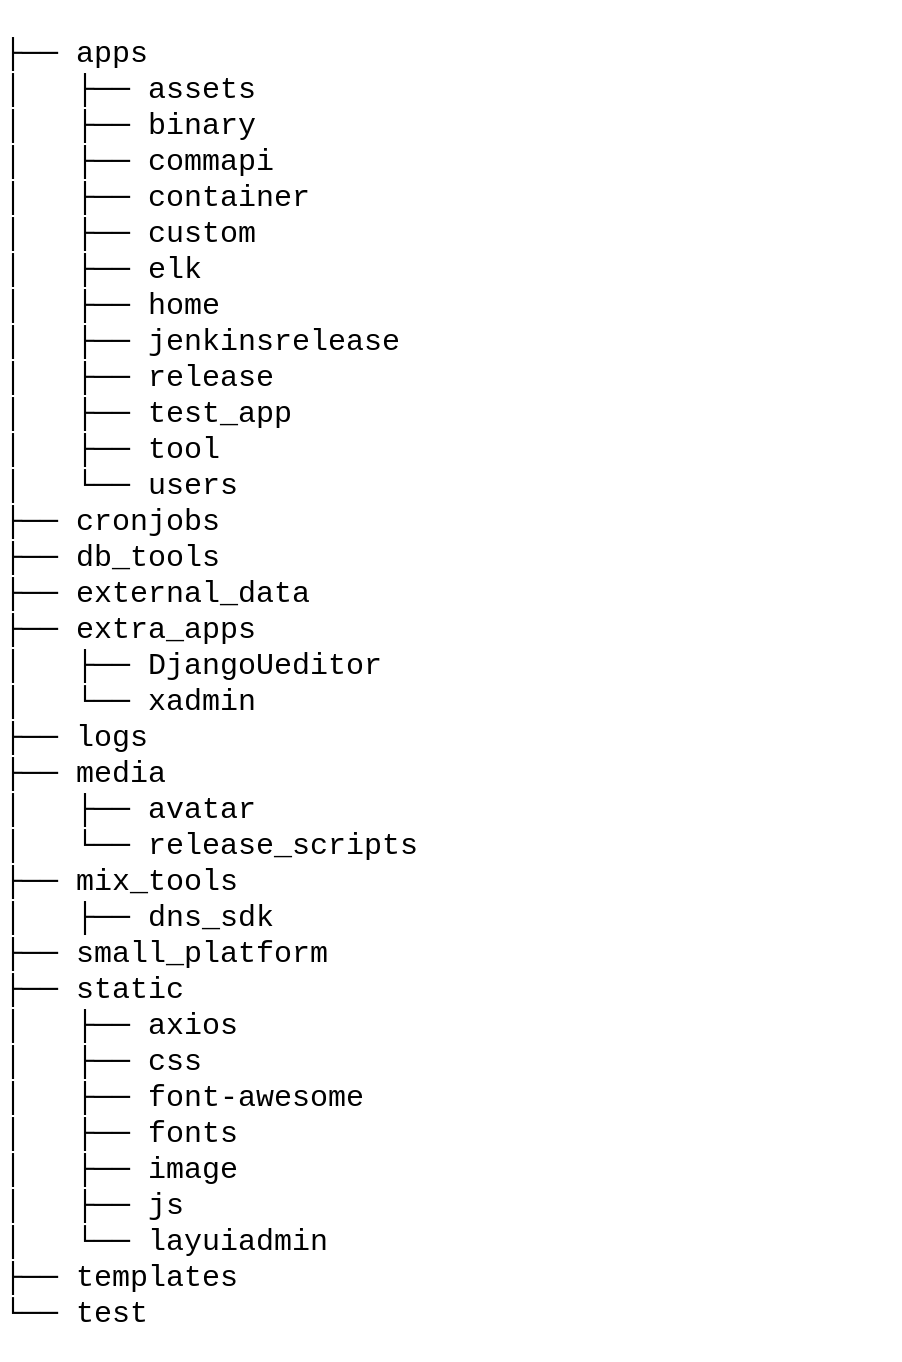 <mxfile version="20.0.1" type="github">
  <diagram id="AaV7vf_FaJcK-aO9YxgY" name="Page-1">
    <mxGraphModel dx="946" dy="614" grid="1" gridSize="10" guides="1" tooltips="1" connect="1" arrows="1" fold="1" page="1" pageScale="1" pageWidth="827" pageHeight="1169" math="0" shadow="0">
      <root>
        <mxCell id="0" />
        <mxCell id="1" parent="0" />
        <mxCell id="DRwPy5ZB0MJjWgXkHz4k-1" value="&lt;p&gt;&lt;font face=&quot;Courier New&quot;&gt;&lt;font style=&quot;font-size: 15px;&quot;&gt;├── apps&lt;br&gt;&lt;/font&gt;&lt;font style=&quot;font-size: 15px;&quot;&gt;│&amp;nbsp; &amp;nbsp;├── assets&lt;br&gt;&lt;/font&gt;&lt;font style=&quot;font-size: 15px;&quot;&gt;│&amp;nbsp; &amp;nbsp;├── binary&lt;br&gt;&lt;/font&gt;&lt;font style=&quot;font-size: 15px;&quot;&gt;│&amp;nbsp; &amp;nbsp;├── commapi&lt;br&gt;&lt;/font&gt;&lt;font style=&quot;font-size: 15px;&quot;&gt;│&amp;nbsp; &amp;nbsp;├── container&lt;br&gt;&lt;/font&gt;&lt;font style=&quot;font-size: 15px;&quot;&gt;│&amp;nbsp; &amp;nbsp;├── custom&lt;br&gt;&lt;/font&gt;&lt;font style=&quot;font-size: 15px;&quot;&gt;│&amp;nbsp; &amp;nbsp;├── elk&lt;br&gt;&lt;/font&gt;&lt;font style=&quot;font-size: 15px;&quot;&gt;│&amp;nbsp; &amp;nbsp;├── home&lt;br&gt;&lt;/font&gt;&lt;font style=&quot;font-size: 15px;&quot;&gt;│&amp;nbsp; &amp;nbsp;├── jenkinsrelease&lt;br&gt;&lt;/font&gt;&lt;font style=&quot;font-size: 15px;&quot;&gt;│&amp;nbsp; &amp;nbsp;├── release&lt;br&gt;&lt;/font&gt;&lt;font style=&quot;font-size: 15px;&quot;&gt;│&amp;nbsp; &amp;nbsp;├── test_app&lt;br&gt;&lt;/font&gt;&lt;font style=&quot;font-size: 15px;&quot;&gt;│&amp;nbsp; &amp;nbsp;├── tool&lt;br&gt;&lt;/font&gt;&lt;font style=&quot;font-size: 15px;&quot;&gt;│&amp;nbsp; &amp;nbsp;└── users&lt;br&gt;&lt;/font&gt;&lt;font style=&quot;font-size: 15px;&quot;&gt;├── cronjobs&lt;/font&gt;&lt;font style=&quot;font-size: 15px;&quot;&gt;&lt;br&gt;&lt;/font&gt;&lt;font style=&quot;font-size: 15px;&quot;&gt;├── db_tools&lt;/font&gt;&lt;font style=&quot;font-size: 15px;&quot;&gt;&lt;br&gt;&lt;/font&gt;&lt;font style=&quot;font-size: 15px;&quot;&gt;├── external_data&lt;br&gt;&lt;/font&gt;&lt;font style=&quot;font-size: 15px;&quot;&gt;├── extra_apps&lt;br&gt;&lt;/font&gt;&lt;font style=&quot;font-size: 15px;&quot;&gt;│&amp;nbsp; &amp;nbsp;├── DjangoUeditor&lt;br&gt;&lt;/font&gt;&lt;font style=&quot;font-size: 15px;&quot;&gt;│&amp;nbsp; &amp;nbsp;└── xadmin&lt;br&gt;&lt;/font&gt;&lt;font style=&quot;font-size: 15px;&quot;&gt;├── logs&lt;br&gt;&lt;/font&gt;&lt;font style=&quot;font-size: 15px;&quot;&gt;├── media&lt;br&gt;&lt;/font&gt;&lt;font style=&quot;font-size: 15px;&quot;&gt;│&amp;nbsp; &amp;nbsp;├── avatar&lt;br&gt;&lt;/font&gt;&lt;font style=&quot;font-size: 15px;&quot;&gt;│&amp;nbsp; &amp;nbsp;└── release_scripts&lt;br&gt;&lt;/font&gt;&lt;font style=&quot;font-size: 15px;&quot;&gt;├── mix_tools&lt;br&gt;&lt;/font&gt;&lt;font style=&quot;font-size: 15px;&quot;&gt;│&amp;nbsp; &amp;nbsp;├── dns_sdk&lt;/font&gt;&lt;font style=&quot;font-size: 15px;&quot;&gt;&lt;br&gt;&lt;/font&gt;&lt;font style=&quot;font-size: 15px;&quot;&gt;├── small_platform&lt;/font&gt;&lt;font style=&quot;font-size: 15px;&quot;&gt;&lt;br&gt;&lt;/font&gt;&lt;font style=&quot;font-size: 15px;&quot;&gt;├── static&lt;br&gt;&lt;/font&gt;&lt;font style=&quot;font-size: 15px;&quot;&gt;│&amp;nbsp; &amp;nbsp;├── axios&lt;br&gt;&lt;/font&gt;&lt;font style=&quot;font-size: 15px;&quot;&gt;│&amp;nbsp; &amp;nbsp;├── css&lt;br&gt;&lt;/font&gt;&lt;font style=&quot;font-size: 15px;&quot;&gt;│&amp;nbsp; &amp;nbsp;├── font-awesome&lt;br&gt;&lt;/font&gt;&lt;font style=&quot;font-size: 15px;&quot;&gt;│&amp;nbsp; &amp;nbsp;├── fonts&lt;br&gt;&lt;/font&gt;&lt;font style=&quot;font-size: 15px;&quot;&gt;│&amp;nbsp; &amp;nbsp;├── image&lt;br&gt;&lt;/font&gt;&lt;font style=&quot;font-size: 15px;&quot;&gt;│&amp;nbsp; &amp;nbsp;├── js&lt;br&gt;&lt;/font&gt;&lt;font style=&quot;font-size: 15px;&quot;&gt;│&amp;nbsp; &amp;nbsp;└── layuiadmin&lt;br&gt;&lt;/font&gt;&lt;font style=&quot;font-size: 15px;&quot;&gt;├── templates&lt;/font&gt;&lt;font style=&quot;font-size: 15px;&quot;&gt;&lt;br&gt;&lt;/font&gt;&lt;font style=&quot;font-size: 15px;&quot;&gt;└── test&lt;/font&gt;&lt;/font&gt;&lt;/p&gt;" style="text;whiteSpace=wrap;html=1;" parent="1" vertex="1">
          <mxGeometry x="200" y="30" width="450" height="680" as="geometry" />
        </mxCell>
      </root>
    </mxGraphModel>
  </diagram>
</mxfile>
